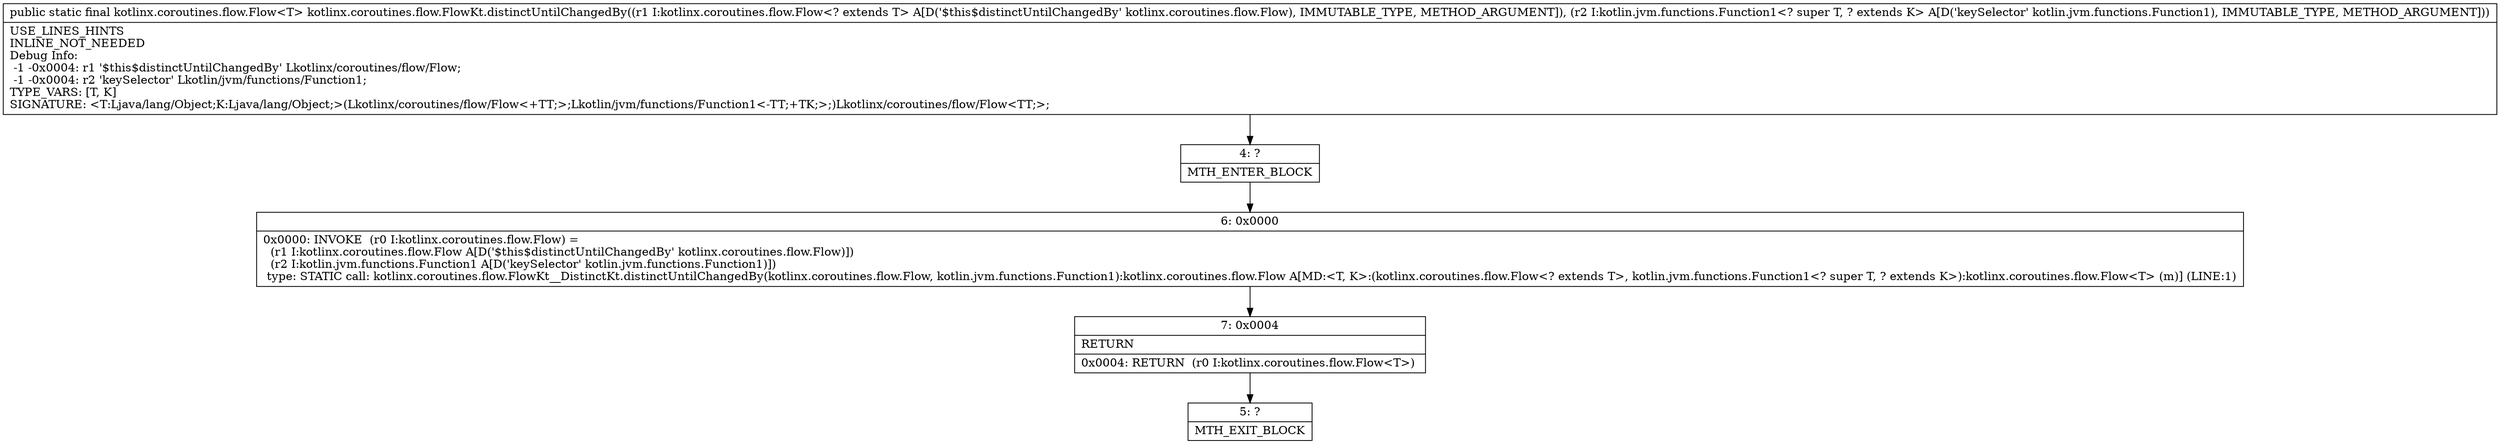 digraph "CFG forkotlinx.coroutines.flow.FlowKt.distinctUntilChangedBy(Lkotlinx\/coroutines\/flow\/Flow;Lkotlin\/jvm\/functions\/Function1;)Lkotlinx\/coroutines\/flow\/Flow;" {
Node_4 [shape=record,label="{4\:\ ?|MTH_ENTER_BLOCK\l}"];
Node_6 [shape=record,label="{6\:\ 0x0000|0x0000: INVOKE  (r0 I:kotlinx.coroutines.flow.Flow) = \l  (r1 I:kotlinx.coroutines.flow.Flow A[D('$this$distinctUntilChangedBy' kotlinx.coroutines.flow.Flow)])\l  (r2 I:kotlin.jvm.functions.Function1 A[D('keySelector' kotlin.jvm.functions.Function1)])\l type: STATIC call: kotlinx.coroutines.flow.FlowKt__DistinctKt.distinctUntilChangedBy(kotlinx.coroutines.flow.Flow, kotlin.jvm.functions.Function1):kotlinx.coroutines.flow.Flow A[MD:\<T, K\>:(kotlinx.coroutines.flow.Flow\<? extends T\>, kotlin.jvm.functions.Function1\<? super T, ? extends K\>):kotlinx.coroutines.flow.Flow\<T\> (m)] (LINE:1)\l}"];
Node_7 [shape=record,label="{7\:\ 0x0004|RETURN\l|0x0004: RETURN  (r0 I:kotlinx.coroutines.flow.Flow\<T\>) \l}"];
Node_5 [shape=record,label="{5\:\ ?|MTH_EXIT_BLOCK\l}"];
MethodNode[shape=record,label="{public static final kotlinx.coroutines.flow.Flow\<T\> kotlinx.coroutines.flow.FlowKt.distinctUntilChangedBy((r1 I:kotlinx.coroutines.flow.Flow\<? extends T\> A[D('$this$distinctUntilChangedBy' kotlinx.coroutines.flow.Flow), IMMUTABLE_TYPE, METHOD_ARGUMENT]), (r2 I:kotlin.jvm.functions.Function1\<? super T, ? extends K\> A[D('keySelector' kotlin.jvm.functions.Function1), IMMUTABLE_TYPE, METHOD_ARGUMENT]))  | USE_LINES_HINTS\lINLINE_NOT_NEEDED\lDebug Info:\l  \-1 \-0x0004: r1 '$this$distinctUntilChangedBy' Lkotlinx\/coroutines\/flow\/Flow;\l  \-1 \-0x0004: r2 'keySelector' Lkotlin\/jvm\/functions\/Function1;\lTYPE_VARS: [T, K]\lSIGNATURE: \<T:Ljava\/lang\/Object;K:Ljava\/lang\/Object;\>(Lkotlinx\/coroutines\/flow\/Flow\<+TT;\>;Lkotlin\/jvm\/functions\/Function1\<\-TT;+TK;\>;)Lkotlinx\/coroutines\/flow\/Flow\<TT;\>;\l}"];
MethodNode -> Node_4;Node_4 -> Node_6;
Node_6 -> Node_7;
Node_7 -> Node_5;
}

